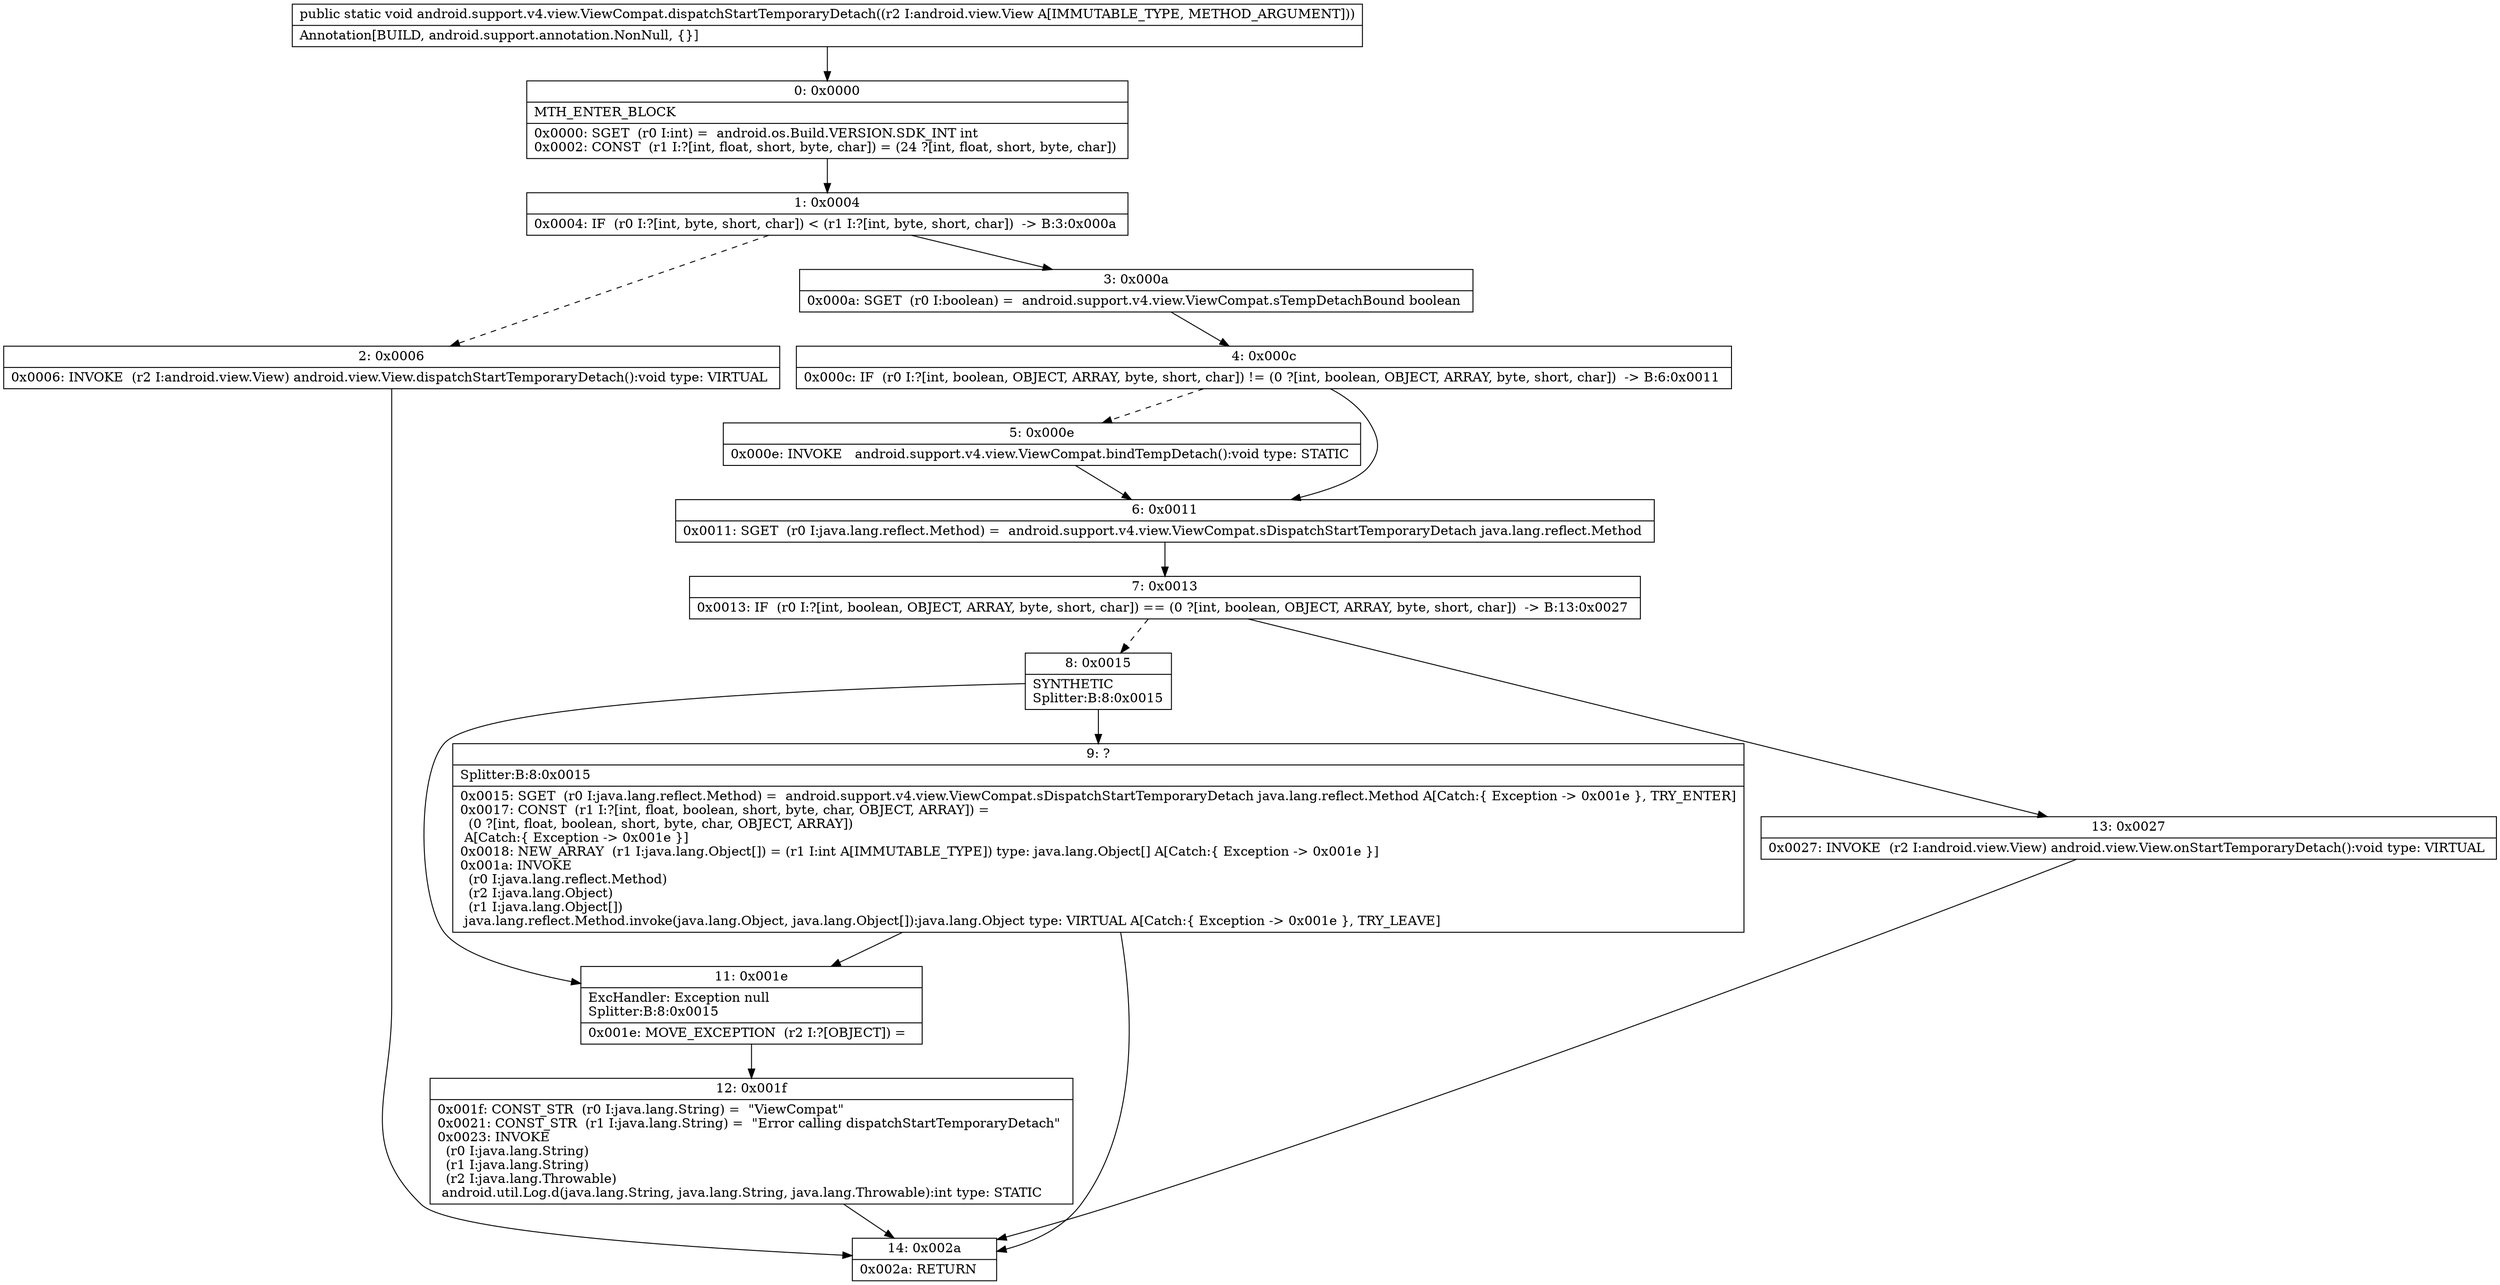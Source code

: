 digraph "CFG forandroid.support.v4.view.ViewCompat.dispatchStartTemporaryDetach(Landroid\/view\/View;)V" {
Node_0 [shape=record,label="{0\:\ 0x0000|MTH_ENTER_BLOCK\l|0x0000: SGET  (r0 I:int) =  android.os.Build.VERSION.SDK_INT int \l0x0002: CONST  (r1 I:?[int, float, short, byte, char]) = (24 ?[int, float, short, byte, char]) \l}"];
Node_1 [shape=record,label="{1\:\ 0x0004|0x0004: IF  (r0 I:?[int, byte, short, char]) \< (r1 I:?[int, byte, short, char])  \-\> B:3:0x000a \l}"];
Node_2 [shape=record,label="{2\:\ 0x0006|0x0006: INVOKE  (r2 I:android.view.View) android.view.View.dispatchStartTemporaryDetach():void type: VIRTUAL \l}"];
Node_3 [shape=record,label="{3\:\ 0x000a|0x000a: SGET  (r0 I:boolean) =  android.support.v4.view.ViewCompat.sTempDetachBound boolean \l}"];
Node_4 [shape=record,label="{4\:\ 0x000c|0x000c: IF  (r0 I:?[int, boolean, OBJECT, ARRAY, byte, short, char]) != (0 ?[int, boolean, OBJECT, ARRAY, byte, short, char])  \-\> B:6:0x0011 \l}"];
Node_5 [shape=record,label="{5\:\ 0x000e|0x000e: INVOKE   android.support.v4.view.ViewCompat.bindTempDetach():void type: STATIC \l}"];
Node_6 [shape=record,label="{6\:\ 0x0011|0x0011: SGET  (r0 I:java.lang.reflect.Method) =  android.support.v4.view.ViewCompat.sDispatchStartTemporaryDetach java.lang.reflect.Method \l}"];
Node_7 [shape=record,label="{7\:\ 0x0013|0x0013: IF  (r0 I:?[int, boolean, OBJECT, ARRAY, byte, short, char]) == (0 ?[int, boolean, OBJECT, ARRAY, byte, short, char])  \-\> B:13:0x0027 \l}"];
Node_8 [shape=record,label="{8\:\ 0x0015|SYNTHETIC\lSplitter:B:8:0x0015\l}"];
Node_9 [shape=record,label="{9\:\ ?|Splitter:B:8:0x0015\l|0x0015: SGET  (r0 I:java.lang.reflect.Method) =  android.support.v4.view.ViewCompat.sDispatchStartTemporaryDetach java.lang.reflect.Method A[Catch:\{ Exception \-\> 0x001e \}, TRY_ENTER]\l0x0017: CONST  (r1 I:?[int, float, boolean, short, byte, char, OBJECT, ARRAY]) = \l  (0 ?[int, float, boolean, short, byte, char, OBJECT, ARRAY])\l A[Catch:\{ Exception \-\> 0x001e \}]\l0x0018: NEW_ARRAY  (r1 I:java.lang.Object[]) = (r1 I:int A[IMMUTABLE_TYPE]) type: java.lang.Object[] A[Catch:\{ Exception \-\> 0x001e \}]\l0x001a: INVOKE  \l  (r0 I:java.lang.reflect.Method)\l  (r2 I:java.lang.Object)\l  (r1 I:java.lang.Object[])\l java.lang.reflect.Method.invoke(java.lang.Object, java.lang.Object[]):java.lang.Object type: VIRTUAL A[Catch:\{ Exception \-\> 0x001e \}, TRY_LEAVE]\l}"];
Node_11 [shape=record,label="{11\:\ 0x001e|ExcHandler: Exception null\lSplitter:B:8:0x0015\l|0x001e: MOVE_EXCEPTION  (r2 I:?[OBJECT]) =  \l}"];
Node_12 [shape=record,label="{12\:\ 0x001f|0x001f: CONST_STR  (r0 I:java.lang.String) =  \"ViewCompat\" \l0x0021: CONST_STR  (r1 I:java.lang.String) =  \"Error calling dispatchStartTemporaryDetach\" \l0x0023: INVOKE  \l  (r0 I:java.lang.String)\l  (r1 I:java.lang.String)\l  (r2 I:java.lang.Throwable)\l android.util.Log.d(java.lang.String, java.lang.String, java.lang.Throwable):int type: STATIC \l}"];
Node_13 [shape=record,label="{13\:\ 0x0027|0x0027: INVOKE  (r2 I:android.view.View) android.view.View.onStartTemporaryDetach():void type: VIRTUAL \l}"];
Node_14 [shape=record,label="{14\:\ 0x002a|0x002a: RETURN   \l}"];
MethodNode[shape=record,label="{public static void android.support.v4.view.ViewCompat.dispatchStartTemporaryDetach((r2 I:android.view.View A[IMMUTABLE_TYPE, METHOD_ARGUMENT]))  | Annotation[BUILD, android.support.annotation.NonNull, \{\}]\l}"];
MethodNode -> Node_0;
Node_0 -> Node_1;
Node_1 -> Node_2[style=dashed];
Node_1 -> Node_3;
Node_2 -> Node_14;
Node_3 -> Node_4;
Node_4 -> Node_5[style=dashed];
Node_4 -> Node_6;
Node_5 -> Node_6;
Node_6 -> Node_7;
Node_7 -> Node_8[style=dashed];
Node_7 -> Node_13;
Node_8 -> Node_9;
Node_8 -> Node_11;
Node_9 -> Node_11;
Node_9 -> Node_14;
Node_11 -> Node_12;
Node_12 -> Node_14;
Node_13 -> Node_14;
}

